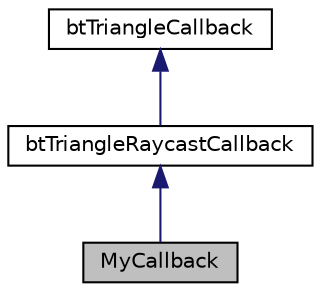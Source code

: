 digraph "MyCallback"
{
  edge [fontname="Helvetica",fontsize="10",labelfontname="Helvetica",labelfontsize="10"];
  node [fontname="Helvetica",fontsize="10",shape=record];
  Node1 [label="MyCallback",height=0.2,width=0.4,color="black", fillcolor="grey75", style="filled", fontcolor="black"];
  Node2 -> Node1 [dir="back",color="midnightblue",fontsize="10",style="solid"];
  Node2 [label="btTriangleRaycastCallback",height=0.2,width=0.4,color="black", fillcolor="white", style="filled",URL="$classbt_triangle_raycast_callback.html"];
  Node3 -> Node2 [dir="back",color="midnightblue",fontsize="10",style="solid"];
  Node3 [label="btTriangleCallback",height=0.2,width=0.4,color="black", fillcolor="white", style="filled",URL="$classbt_triangle_callback.html"];
}
